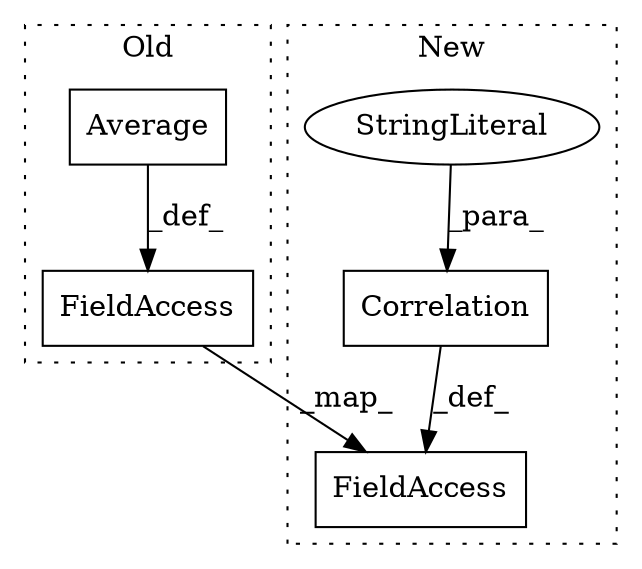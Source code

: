 digraph G {
subgraph cluster0 {
1 [label="Average" a="32" s="3077" l="9" shape="box"];
5 [label="FieldAccess" a="22" s="3064" l="12" shape="box"];
label = "Old";
style="dotted";
}
subgraph cluster1 {
2 [label="Correlation" a="32" s="3123,3145" l="12,1" shape="box"];
3 [label="StringLiteral" a="45" s="3135" l="10" shape="ellipse"];
4 [label="FieldAccess" a="22" s="3110" l="12" shape="box"];
label = "New";
style="dotted";
}
1 -> 5 [label="_def_"];
2 -> 4 [label="_def_"];
3 -> 2 [label="_para_"];
5 -> 4 [label="_map_"];
}